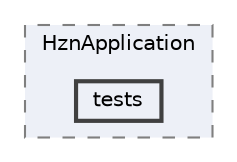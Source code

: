 digraph "C:/shortPath/28_11_HGE/HorizonEngine2D/HznApplication/tests"
{
 // LATEX_PDF_SIZE
  bgcolor="transparent";
  edge [fontname=Helvetica,fontsize=10,labelfontname=Helvetica,labelfontsize=10];
  node [fontname=Helvetica,fontsize=10,shape=box,height=0.2,width=0.4];
  compound=true
  subgraph clusterdir_a71f71b1a043653c7ee20f186d602093 {
    graph [ bgcolor="#edf0f7", pencolor="grey50", label="HznApplication", fontname=Helvetica,fontsize=10 style="filled,dashed", URL="dir_a71f71b1a043653c7ee20f186d602093.html",tooltip=""]
  dir_fbd55cd6d070831041df21b6233732f7 [label="tests", fillcolor="#edf0f7", color="grey25", style="filled,bold", URL="dir_fbd55cd6d070831041df21b6233732f7.html",tooltip=""];
  }
}
